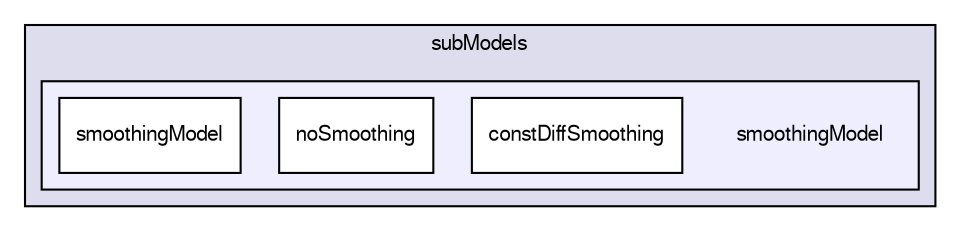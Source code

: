 digraph "/home/cgoniva/CFDEM/CFDEM-x.x-2.1.x/CFDEMcoupling-PUBLIC/src/lagrangian/cfdemParticle/subModels/smoothingModel" {
  compound=true
  node [ fontsize="10", fontname="FreeSans"];
  edge [ labelfontsize="10", labelfontname="FreeSans"];
  subgraph clusterdir_b4405a94eb03d3869e7a57a48055cc50 {
    graph [ bgcolor="#ddddee", pencolor="black", label="subModels" fontname="FreeSans", fontsize="10", URL="dir_b4405a94eb03d3869e7a57a48055cc50.html"]
  subgraph clusterdir_634cae5d534217a0b66ec080384aff37 {
    graph [ bgcolor="#eeeeff", pencolor="black", label="" URL="dir_634cae5d534217a0b66ec080384aff37.html"];
    dir_634cae5d534217a0b66ec080384aff37 [shape=plaintext label="smoothingModel"];
    dir_dda6e3d3e40256656e3f3eb135deba25 [shape=box label="constDiffSmoothing" color="black" fillcolor="white" style="filled" URL="dir_dda6e3d3e40256656e3f3eb135deba25.html"];
    dir_a833f7e97be55b84684d40c79906aaa2 [shape=box label="noSmoothing" color="black" fillcolor="white" style="filled" URL="dir_a833f7e97be55b84684d40c79906aaa2.html"];
    dir_dd693acddbf39dd04472749a8df811a0 [shape=box label="smoothingModel" color="black" fillcolor="white" style="filled" URL="dir_dd693acddbf39dd04472749a8df811a0.html"];
  }
  }
}
